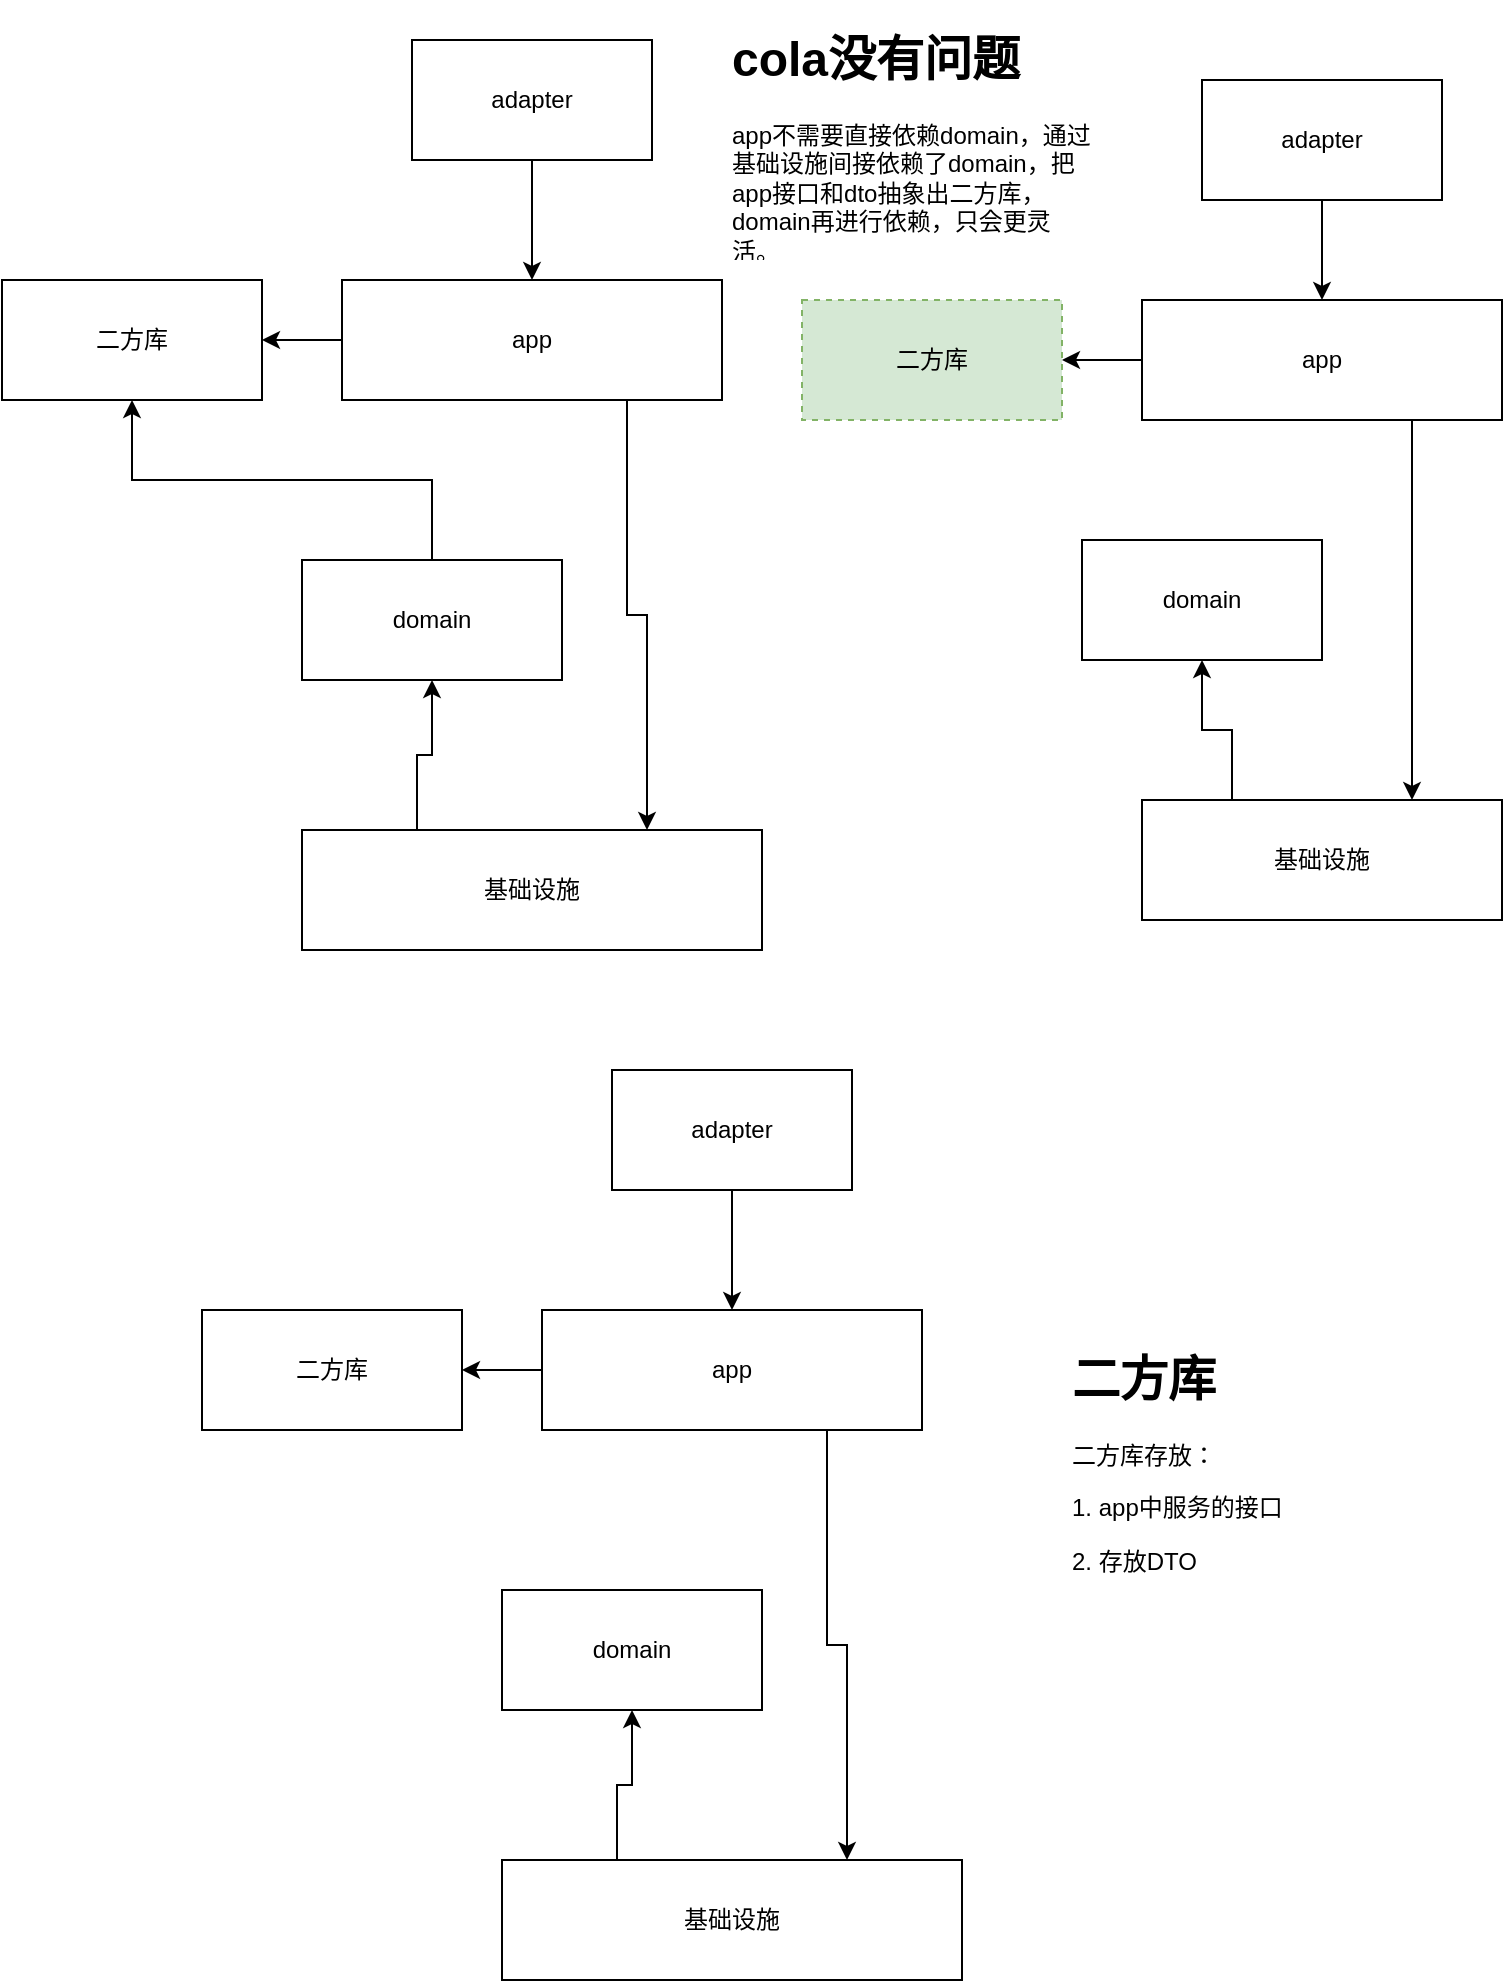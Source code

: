 <mxfile version="14.2.6" type="github">
  <diagram id="Ryz3Xy-kjaBdkjbBAVjZ" name="Page-1">
    <mxGraphModel dx="880" dy="621" grid="1" gridSize="10" guides="1" tooltips="1" connect="1" arrows="1" fold="1" page="1" pageScale="1" pageWidth="827" pageHeight="1169" math="0" shadow="0">
      <root>
        <mxCell id="0" />
        <mxCell id="1" parent="0" />
        <mxCell id="Vq0QDVuxdIuJCVpMwQUM-1" value="domain" style="rounded=0;whiteSpace=wrap;html=1;" vertex="1" parent="1">
          <mxGeometry x="260" y="845" width="130" height="60" as="geometry" />
        </mxCell>
        <mxCell id="Vq0QDVuxdIuJCVpMwQUM-2" value="二方库" style="rounded=0;whiteSpace=wrap;html=1;" vertex="1" parent="1">
          <mxGeometry x="110" y="705" width="130" height="60" as="geometry" />
        </mxCell>
        <mxCell id="Vq0QDVuxdIuJCVpMwQUM-4" value="domain" style="rounded=0;whiteSpace=wrap;html=1;" vertex="1" parent="1">
          <mxGeometry x="550" y="320" width="120" height="60" as="geometry" />
        </mxCell>
        <mxCell id="Vq0QDVuxdIuJCVpMwQUM-13" style="edgeStyle=orthogonalEdgeStyle;rounded=0;orthogonalLoop=1;jettySize=auto;html=1;exitX=0.75;exitY=1;exitDx=0;exitDy=0;entryX=0.75;entryY=0;entryDx=0;entryDy=0;" edge="1" parent="1" source="Vq0QDVuxdIuJCVpMwQUM-7" target="Vq0QDVuxdIuJCVpMwQUM-11">
          <mxGeometry relative="1" as="geometry" />
        </mxCell>
        <mxCell id="Vq0QDVuxdIuJCVpMwQUM-40" style="edgeStyle=orthogonalEdgeStyle;rounded=0;orthogonalLoop=1;jettySize=auto;html=1;exitX=0;exitY=0.5;exitDx=0;exitDy=0;entryX=1;entryY=0.5;entryDx=0;entryDy=0;" edge="1" parent="1" source="Vq0QDVuxdIuJCVpMwQUM-7" target="Vq0QDVuxdIuJCVpMwQUM-39">
          <mxGeometry relative="1" as="geometry" />
        </mxCell>
        <mxCell id="Vq0QDVuxdIuJCVpMwQUM-7" value="app" style="rounded=0;whiteSpace=wrap;html=1;" vertex="1" parent="1">
          <mxGeometry x="580" y="200" width="180" height="60" as="geometry" />
        </mxCell>
        <mxCell id="Vq0QDVuxdIuJCVpMwQUM-9" style="edgeStyle=orthogonalEdgeStyle;rounded=0;orthogonalLoop=1;jettySize=auto;html=1;exitX=0.5;exitY=1;exitDx=0;exitDy=0;entryX=0.5;entryY=0;entryDx=0;entryDy=0;" edge="1" parent="1" source="Vq0QDVuxdIuJCVpMwQUM-8" target="Vq0QDVuxdIuJCVpMwQUM-7">
          <mxGeometry relative="1" as="geometry" />
        </mxCell>
        <mxCell id="Vq0QDVuxdIuJCVpMwQUM-8" value="adapter" style="rounded=0;whiteSpace=wrap;html=1;" vertex="1" parent="1">
          <mxGeometry x="610" y="90" width="120" height="60" as="geometry" />
        </mxCell>
        <mxCell id="Vq0QDVuxdIuJCVpMwQUM-12" style="edgeStyle=orthogonalEdgeStyle;rounded=0;orthogonalLoop=1;jettySize=auto;html=1;exitX=0.25;exitY=0;exitDx=0;exitDy=0;" edge="1" parent="1" source="Vq0QDVuxdIuJCVpMwQUM-11" target="Vq0QDVuxdIuJCVpMwQUM-4">
          <mxGeometry relative="1" as="geometry" />
        </mxCell>
        <mxCell id="Vq0QDVuxdIuJCVpMwQUM-11" value="基础设施" style="rounded=0;whiteSpace=wrap;html=1;" vertex="1" parent="1">
          <mxGeometry x="580" y="450" width="180" height="60" as="geometry" />
        </mxCell>
        <mxCell id="Vq0QDVuxdIuJCVpMwQUM-21" style="edgeStyle=orthogonalEdgeStyle;rounded=0;orthogonalLoop=1;jettySize=auto;html=1;exitX=0.75;exitY=1;exitDx=0;exitDy=0;entryX=0.75;entryY=0;entryDx=0;entryDy=0;" edge="1" parent="1" source="Vq0QDVuxdIuJCVpMwQUM-15" target="Vq0QDVuxdIuJCVpMwQUM-19">
          <mxGeometry relative="1" as="geometry">
            <mxPoint x="420" y="965" as="targetPoint" />
          </mxGeometry>
        </mxCell>
        <mxCell id="Vq0QDVuxdIuJCVpMwQUM-24" style="edgeStyle=orthogonalEdgeStyle;rounded=0;orthogonalLoop=1;jettySize=auto;html=1;exitX=0;exitY=0.5;exitDx=0;exitDy=0;entryX=1;entryY=0.5;entryDx=0;entryDy=0;" edge="1" parent="1" source="Vq0QDVuxdIuJCVpMwQUM-15" target="Vq0QDVuxdIuJCVpMwQUM-2">
          <mxGeometry relative="1" as="geometry" />
        </mxCell>
        <mxCell id="Vq0QDVuxdIuJCVpMwQUM-15" value="app" style="rounded=0;whiteSpace=wrap;html=1;" vertex="1" parent="1">
          <mxGeometry x="280" y="705" width="190" height="60" as="geometry" />
        </mxCell>
        <mxCell id="Vq0QDVuxdIuJCVpMwQUM-18" style="edgeStyle=orthogonalEdgeStyle;rounded=0;orthogonalLoop=1;jettySize=auto;html=1;exitX=0.5;exitY=1;exitDx=0;exitDy=0;entryX=0.5;entryY=0;entryDx=0;entryDy=0;" edge="1" parent="1" source="Vq0QDVuxdIuJCVpMwQUM-17" target="Vq0QDVuxdIuJCVpMwQUM-15">
          <mxGeometry relative="1" as="geometry" />
        </mxCell>
        <mxCell id="Vq0QDVuxdIuJCVpMwQUM-17" value="adapter" style="rounded=0;whiteSpace=wrap;html=1;" vertex="1" parent="1">
          <mxGeometry x="315" y="585" width="120" height="60" as="geometry" />
        </mxCell>
        <mxCell id="Vq0QDVuxdIuJCVpMwQUM-22" style="edgeStyle=orthogonalEdgeStyle;rounded=0;orthogonalLoop=1;jettySize=auto;html=1;exitX=0.25;exitY=0;exitDx=0;exitDy=0;" edge="1" parent="1" source="Vq0QDVuxdIuJCVpMwQUM-19" target="Vq0QDVuxdIuJCVpMwQUM-1">
          <mxGeometry relative="1" as="geometry" />
        </mxCell>
        <mxCell id="Vq0QDVuxdIuJCVpMwQUM-19" value="基础设施" style="rounded=0;whiteSpace=wrap;html=1;" vertex="1" parent="1">
          <mxGeometry x="260" y="980" width="230" height="60" as="geometry" />
        </mxCell>
        <mxCell id="Vq0QDVuxdIuJCVpMwQUM-25" value="&lt;h1&gt;二方库&lt;/h1&gt;&lt;p&gt;二方库存放：&lt;/p&gt;&lt;p&gt;1. app中服务的接口&lt;/p&gt;&lt;p&gt;2. 存放DTO&lt;/p&gt;" style="text;html=1;strokeColor=none;fillColor=none;spacing=5;spacingTop=-20;whiteSpace=wrap;overflow=hidden;rounded=0;" vertex="1" parent="1">
          <mxGeometry x="540" y="720" width="190" height="120" as="geometry" />
        </mxCell>
        <mxCell id="Vq0QDVuxdIuJCVpMwQUM-36" style="edgeStyle=orthogonalEdgeStyle;rounded=0;orthogonalLoop=1;jettySize=auto;html=1;exitX=0.5;exitY=0;exitDx=0;exitDy=0;entryX=0.5;entryY=1;entryDx=0;entryDy=0;" edge="1" parent="1" source="Vq0QDVuxdIuJCVpMwQUM-26" target="Vq0QDVuxdIuJCVpMwQUM-27">
          <mxGeometry relative="1" as="geometry" />
        </mxCell>
        <mxCell id="Vq0QDVuxdIuJCVpMwQUM-26" value="domain" style="rounded=0;whiteSpace=wrap;html=1;" vertex="1" parent="1">
          <mxGeometry x="160" y="330" width="130" height="60" as="geometry" />
        </mxCell>
        <mxCell id="Vq0QDVuxdIuJCVpMwQUM-27" value="二方库" style="rounded=0;whiteSpace=wrap;html=1;" vertex="1" parent="1">
          <mxGeometry x="10" y="190" width="130" height="60" as="geometry" />
        </mxCell>
        <mxCell id="Vq0QDVuxdIuJCVpMwQUM-28" style="edgeStyle=orthogonalEdgeStyle;rounded=0;orthogonalLoop=1;jettySize=auto;html=1;exitX=0.75;exitY=1;exitDx=0;exitDy=0;entryX=0.75;entryY=0;entryDx=0;entryDy=0;" edge="1" parent="1" source="Vq0QDVuxdIuJCVpMwQUM-31" target="Vq0QDVuxdIuJCVpMwQUM-35">
          <mxGeometry relative="1" as="geometry">
            <mxPoint x="320" y="450" as="targetPoint" />
          </mxGeometry>
        </mxCell>
        <mxCell id="Vq0QDVuxdIuJCVpMwQUM-30" style="edgeStyle=orthogonalEdgeStyle;rounded=0;orthogonalLoop=1;jettySize=auto;html=1;exitX=0;exitY=0.5;exitDx=0;exitDy=0;entryX=1;entryY=0.5;entryDx=0;entryDy=0;" edge="1" parent="1" source="Vq0QDVuxdIuJCVpMwQUM-31" target="Vq0QDVuxdIuJCVpMwQUM-27">
          <mxGeometry relative="1" as="geometry" />
        </mxCell>
        <mxCell id="Vq0QDVuxdIuJCVpMwQUM-31" value="app" style="rounded=0;whiteSpace=wrap;html=1;" vertex="1" parent="1">
          <mxGeometry x="180" y="190" width="190" height="60" as="geometry" />
        </mxCell>
        <mxCell id="Vq0QDVuxdIuJCVpMwQUM-32" style="edgeStyle=orthogonalEdgeStyle;rounded=0;orthogonalLoop=1;jettySize=auto;html=1;exitX=0.5;exitY=1;exitDx=0;exitDy=0;entryX=0.5;entryY=0;entryDx=0;entryDy=0;" edge="1" parent="1" source="Vq0QDVuxdIuJCVpMwQUM-33" target="Vq0QDVuxdIuJCVpMwQUM-31">
          <mxGeometry relative="1" as="geometry" />
        </mxCell>
        <mxCell id="Vq0QDVuxdIuJCVpMwQUM-33" value="adapter" style="rounded=0;whiteSpace=wrap;html=1;" vertex="1" parent="1">
          <mxGeometry x="215" y="70" width="120" height="60" as="geometry" />
        </mxCell>
        <mxCell id="Vq0QDVuxdIuJCVpMwQUM-34" style="edgeStyle=orthogonalEdgeStyle;rounded=0;orthogonalLoop=1;jettySize=auto;html=1;exitX=0.25;exitY=0;exitDx=0;exitDy=0;" edge="1" parent="1" source="Vq0QDVuxdIuJCVpMwQUM-35" target="Vq0QDVuxdIuJCVpMwQUM-26">
          <mxGeometry relative="1" as="geometry" />
        </mxCell>
        <mxCell id="Vq0QDVuxdIuJCVpMwQUM-35" value="基础设施" style="rounded=0;whiteSpace=wrap;html=1;" vertex="1" parent="1">
          <mxGeometry x="160" y="465" width="230" height="60" as="geometry" />
        </mxCell>
        <mxCell id="Vq0QDVuxdIuJCVpMwQUM-37" value="&lt;h1&gt;cola没有问题&lt;/h1&gt;&lt;div&gt;app不需要直接依赖domain，通过基础设施间接依赖了domain，把app接口和dto抽象出二方库，domain再进行依赖，只会更灵活。&lt;/div&gt;" style="text;html=1;strokeColor=none;fillColor=none;spacing=5;spacingTop=-20;whiteSpace=wrap;overflow=hidden;rounded=0;" vertex="1" parent="1">
          <mxGeometry x="370" y="60" width="190" height="120" as="geometry" />
        </mxCell>
        <mxCell id="Vq0QDVuxdIuJCVpMwQUM-39" value="二方库" style="rounded=0;whiteSpace=wrap;html=1;fillColor=#d5e8d4;strokeColor=#82b366;dashed=1;" vertex="1" parent="1">
          <mxGeometry x="410" y="200" width="130" height="60" as="geometry" />
        </mxCell>
      </root>
    </mxGraphModel>
  </diagram>
</mxfile>
